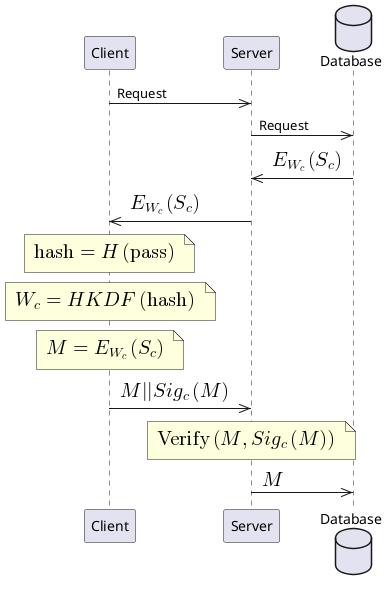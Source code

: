 @startuml
participant Client
participant Server
database Database

Client ->> Server: Request
Server ->> Database: Request
Database ->> Server: <math>E_{W_c}(S_c)</math>
Server ->> Client: <math>E_{W_c}(S_c)</math>

note over Client
  <math>"hash" = H("pass")</math>
end note

note over Client
  <math>W_c = HKDF("hash")</math>
end note

note over Client
  <math>M = E_{W_c}(S_c)</math>
end note

Client ->> Server: <math>M || Sig_c(M)</math>

note over Server
  <math>"Verify"(M, Sig_c(M))</math>
end note

Server ->> Database: <math>M</math>
@enduml